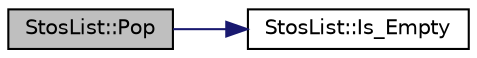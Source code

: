 digraph G
{
  edge [fontname="Helvetica",fontsize="10",labelfontname="Helvetica",labelfontsize="10"];
  node [fontname="Helvetica",fontsize="10",shape=record];
  rankdir="LR";
  Node1 [label="StosList::Pop",height=0.2,width=0.4,color="black", fillcolor="grey75", style="filled" fontcolor="black"];
  Node1 -> Node2 [color="midnightblue",fontsize="10",style="solid"];
  Node2 [label="StosList::Is_Empty",height=0.2,width=0.4,color="black", fillcolor="white", style="filled",URL="$class_stos_list.html#a2bc2dddfde811f207231d14309982d93",tooltip="Sprawdzanie czy stos jest pusty."];
}

